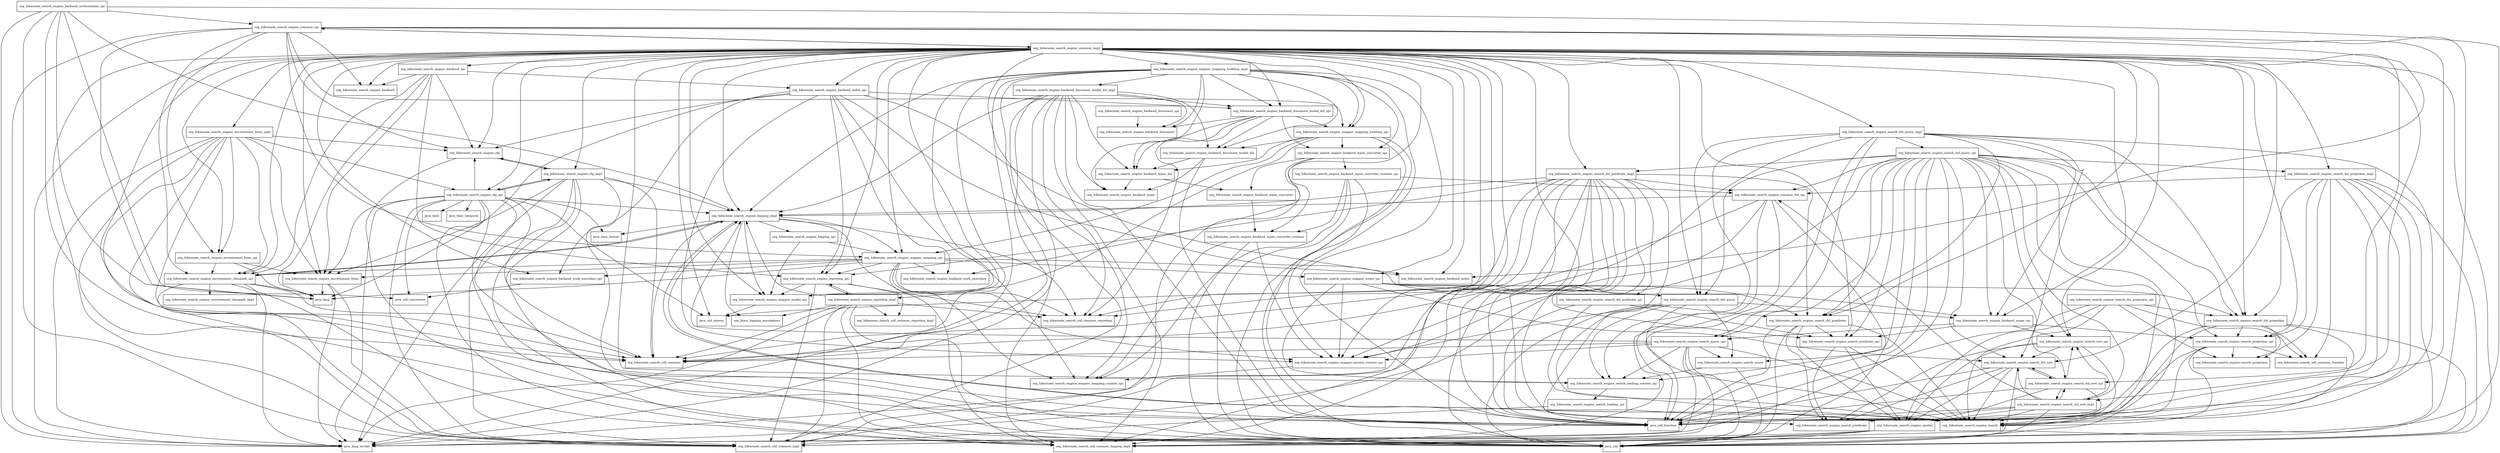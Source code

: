 digraph hibernate_search_engine_6_0_0_Alpha7_package_dependencies {
  node [shape = box, fontsize=10.0];
  org_hibernate_search_engine_backend_document_model_dsl -> java_util_function;
  org_hibernate_search_engine_backend_document_model_dsl -> org_hibernate_search_engine_backend_types;
  org_hibernate_search_engine_backend_document_model_dsl -> org_hibernate_search_engine_backend_types_dsl;
  org_hibernate_search_engine_backend_document_model_dsl_impl -> java_lang_invoke;
  org_hibernate_search_engine_backend_document_model_dsl_impl -> java_util_function;
  org_hibernate_search_engine_backend_document_model_dsl_impl -> org_hibernate_search_engine_backend_document;
  org_hibernate_search_engine_backend_document_model_dsl_impl -> org_hibernate_search_engine_backend_document_model_dsl;
  org_hibernate_search_engine_backend_document_model_dsl_impl -> org_hibernate_search_engine_backend_document_model_dsl_spi;
  org_hibernate_search_engine_backend_document_model_dsl_impl -> org_hibernate_search_engine_backend_types;
  org_hibernate_search_engine_backend_document_model_dsl_impl -> org_hibernate_search_engine_backend_types_dsl;
  org_hibernate_search_engine_backend_document_model_dsl_impl -> org_hibernate_search_engine_logging_impl;
  org_hibernate_search_engine_backend_document_model_dsl_impl -> org_hibernate_search_util_common;
  org_hibernate_search_engine_backend_document_model_dsl_impl -> org_hibernate_search_util_common_impl;
  org_hibernate_search_engine_backend_document_model_dsl_impl -> org_hibernate_search_util_common_logging_impl;
  org_hibernate_search_engine_backend_document_model_dsl_impl -> org_hibernate_search_util_common_reporting;
  org_hibernate_search_engine_backend_document_model_dsl_spi -> org_hibernate_search_engine_backend_document;
  org_hibernate_search_engine_backend_document_model_dsl_spi -> org_hibernate_search_engine_backend_document_model_dsl;
  org_hibernate_search_engine_backend_document_model_dsl_spi -> org_hibernate_search_engine_backend_types;
  org_hibernate_search_engine_backend_document_model_dsl_spi -> org_hibernate_search_engine_backend_types_converter_spi;
  org_hibernate_search_engine_backend_document_model_dsl_spi -> org_hibernate_search_engine_backend_types_dsl;
  org_hibernate_search_engine_backend_document_model_dsl_spi -> org_hibernate_search_engine_mapper_mapping_building_spi;
  org_hibernate_search_engine_backend_document_model_dsl_spi -> org_hibernate_search_util_common_reporting;
  org_hibernate_search_engine_backend_document_spi -> org_hibernate_search_engine_backend_document;
  org_hibernate_search_engine_backend_index_spi -> java_lang;
  org_hibernate_search_engine_backend_index_spi -> org_hibernate_search_engine_backend_document_model_dsl_spi;
  org_hibernate_search_engine_backend_index_spi -> org_hibernate_search_engine_backend_index;
  org_hibernate_search_engine_backend_index_spi -> org_hibernate_search_engine_backend_scope_spi;
  org_hibernate_search_engine_backend_index_spi -> org_hibernate_search_engine_backend_work_execution;
  org_hibernate_search_engine_backend_index_spi -> org_hibernate_search_engine_backend_work_execution_spi;
  org_hibernate_search_engine_backend_index_spi -> org_hibernate_search_engine_cfg;
  org_hibernate_search_engine_backend_index_spi -> org_hibernate_search_engine_mapper_mapping_context_spi;
  org_hibernate_search_engine_backend_index_spi -> org_hibernate_search_engine_mapper_session_context_spi;
  org_hibernate_search_engine_backend_index_spi -> org_hibernate_search_engine_reporting_spi;
  org_hibernate_search_engine_backend_orchestration_spi -> java_lang;
  org_hibernate_search_engine_backend_orchestration_spi -> java_lang_invoke;
  org_hibernate_search_engine_backend_orchestration_spi -> java_util_concurrent;
  org_hibernate_search_engine_backend_orchestration_spi -> org_hibernate_search_engine_common_spi;
  org_hibernate_search_engine_backend_orchestration_spi -> org_hibernate_search_engine_logging_impl;
  org_hibernate_search_engine_backend_orchestration_spi -> org_hibernate_search_util_common;
  org_hibernate_search_engine_backend_orchestration_spi -> org_hibernate_search_util_common_impl;
  org_hibernate_search_engine_backend_orchestration_spi -> org_hibernate_search_util_common_logging_impl;
  org_hibernate_search_engine_backend_scope_spi -> org_hibernate_search_engine_search_predicate_spi;
  org_hibernate_search_engine_backend_scope_spi -> org_hibernate_search_engine_search_projection_spi;
  org_hibernate_search_engine_backend_scope_spi -> org_hibernate_search_engine_search_query_spi;
  org_hibernate_search_engine_backend_scope_spi -> org_hibernate_search_engine_search_sort_spi;
  org_hibernate_search_engine_backend_spi -> java_lang;
  org_hibernate_search_engine_backend_spi -> org_hibernate_search_engine_backend;
  org_hibernate_search_engine_backend_spi -> org_hibernate_search_engine_backend_index_spi;
  org_hibernate_search_engine_backend_spi -> org_hibernate_search_engine_cfg;
  org_hibernate_search_engine_backend_spi -> org_hibernate_search_engine_environment_bean;
  org_hibernate_search_engine_backend_spi -> org_hibernate_search_engine_environment_classpath_spi;
  org_hibernate_search_engine_backend_spi -> org_hibernate_search_engine_reporting_spi;
  org_hibernate_search_engine_backend_types_converter -> org_hibernate_search_engine_backend_types_converter_runtime;
  org_hibernate_search_engine_backend_types_converter_runtime -> java_util;
  org_hibernate_search_engine_backend_types_converter_runtime -> org_hibernate_search_engine_mapper_mapping_context_spi;
  org_hibernate_search_engine_backend_types_converter_runtime -> org_hibernate_search_engine_mapper_session_context_spi;
  org_hibernate_search_engine_backend_types_converter_runtime_spi -> java_util;
  org_hibernate_search_engine_backend_types_converter_runtime_spi -> org_hibernate_search_engine_backend_types_converter_runtime;
  org_hibernate_search_engine_backend_types_converter_runtime_spi -> org_hibernate_search_engine_common_dsl_spi;
  org_hibernate_search_engine_backend_types_converter_runtime_spi -> org_hibernate_search_engine_mapper_mapping_context_spi;
  org_hibernate_search_engine_backend_types_converter_runtime_spi -> org_hibernate_search_engine_mapper_session_context_spi;
  org_hibernate_search_engine_backend_types_converter_spi -> org_hibernate_search_engine_backend_types_converter;
  org_hibernate_search_engine_backend_types_converter_spi -> org_hibernate_search_engine_backend_types_converter_runtime;
  org_hibernate_search_engine_backend_types_converter_spi -> org_hibernate_search_engine_backend_types_converter_runtime_spi;
  org_hibernate_search_engine_backend_types_converter_spi -> org_hibernate_search_util_common_impl;
  org_hibernate_search_engine_backend_types_dsl -> org_hibernate_search_engine_backend_types;
  org_hibernate_search_engine_backend_types_dsl -> org_hibernate_search_engine_backend_types_converter;
  org_hibernate_search_engine_backend_work_execution_spi -> java_util_concurrent;
  org_hibernate_search_engine_cfg -> java_util;
  org_hibernate_search_engine_cfg -> org_hibernate_search_engine_cfg_impl;
  org_hibernate_search_engine_cfg_impl -> java_lang_invoke;
  org_hibernate_search_engine_cfg_impl -> java_util;
  org_hibernate_search_engine_cfg_impl -> java_util_function;
  org_hibernate_search_engine_cfg_impl -> org_hibernate_search_engine_cfg;
  org_hibernate_search_engine_cfg_impl -> org_hibernate_search_engine_cfg_spi;
  org_hibernate_search_engine_cfg_impl -> org_hibernate_search_engine_environment_bean;
  org_hibernate_search_engine_cfg_impl -> org_hibernate_search_engine_logging_impl;
  org_hibernate_search_engine_cfg_impl -> org_hibernate_search_util_common;
  org_hibernate_search_engine_cfg_impl -> org_hibernate_search_util_common_impl;
  org_hibernate_search_engine_cfg_impl -> org_hibernate_search_util_common_logging_impl;
  org_hibernate_search_engine_cfg_spi -> java_lang_invoke;
  org_hibernate_search_engine_cfg_spi -> java_time;
  org_hibernate_search_engine_cfg_spi -> java_time_format;
  org_hibernate_search_engine_cfg_spi -> java_time_temporal;
  org_hibernate_search_engine_cfg_spi -> java_util;
  org_hibernate_search_engine_cfg_spi -> java_util_concurrent;
  org_hibernate_search_engine_cfg_spi -> java_util_function;
  org_hibernate_search_engine_cfg_spi -> java_util_stream;
  org_hibernate_search_engine_cfg_spi -> org_hibernate_search_engine_cfg;
  org_hibernate_search_engine_cfg_spi -> org_hibernate_search_engine_cfg_impl;
  org_hibernate_search_engine_cfg_spi -> org_hibernate_search_engine_environment_bean;
  org_hibernate_search_engine_cfg_spi -> org_hibernate_search_engine_logging_impl;
  org_hibernate_search_engine_cfg_spi -> org_hibernate_search_util_common;
  org_hibernate_search_engine_cfg_spi -> org_hibernate_search_util_common_impl;
  org_hibernate_search_engine_cfg_spi -> org_hibernate_search_util_common_logging_impl;
  org_hibernate_search_engine_common_dsl_spi -> java_lang_invoke;
  org_hibernate_search_engine_common_dsl_spi -> java_util;
  org_hibernate_search_engine_common_dsl_spi -> java_util_function;
  org_hibernate_search_engine_common_dsl_spi -> org_hibernate_search_engine_logging_impl;
  org_hibernate_search_engine_common_dsl_spi -> org_hibernate_search_util_common;
  org_hibernate_search_engine_common_dsl_spi -> org_hibernate_search_util_common_logging_impl;
  org_hibernate_search_engine_common_impl -> java_lang_invoke;
  org_hibernate_search_engine_common_impl -> java_util;
  org_hibernate_search_engine_common_impl -> java_util_function;
  org_hibernate_search_engine_common_impl -> java_util_stream;
  org_hibernate_search_engine_common_impl -> org_hibernate_search_engine_backend;
  org_hibernate_search_engine_common_impl -> org_hibernate_search_engine_backend_document_model_dsl_spi;
  org_hibernate_search_engine_common_impl -> org_hibernate_search_engine_backend_index;
  org_hibernate_search_engine_common_impl -> org_hibernate_search_engine_backend_index_spi;
  org_hibernate_search_engine_common_impl -> org_hibernate_search_engine_backend_scope_spi;
  org_hibernate_search_engine_common_impl -> org_hibernate_search_engine_backend_spi;
  org_hibernate_search_engine_common_impl -> org_hibernate_search_engine_backend_work_execution;
  org_hibernate_search_engine_common_impl -> org_hibernate_search_engine_backend_work_execution_spi;
  org_hibernate_search_engine_common_impl -> org_hibernate_search_engine_cfg;
  org_hibernate_search_engine_common_impl -> org_hibernate_search_engine_cfg_impl;
  org_hibernate_search_engine_common_impl -> org_hibernate_search_engine_cfg_spi;
  org_hibernate_search_engine_common_impl -> org_hibernate_search_engine_common_spi;
  org_hibernate_search_engine_common_impl -> org_hibernate_search_engine_environment_bean;
  org_hibernate_search_engine_common_impl -> org_hibernate_search_engine_environment_bean_impl;
  org_hibernate_search_engine_common_impl -> org_hibernate_search_engine_environment_bean_spi;
  org_hibernate_search_engine_common_impl -> org_hibernate_search_engine_environment_classpath_spi;
  org_hibernate_search_engine_common_impl -> org_hibernate_search_engine_logging_impl;
  org_hibernate_search_engine_common_impl -> org_hibernate_search_engine_mapper_mapping_building_impl;
  org_hibernate_search_engine_common_impl -> org_hibernate_search_engine_mapper_mapping_building_spi;
  org_hibernate_search_engine_common_impl -> org_hibernate_search_engine_mapper_mapping_context_spi;
  org_hibernate_search_engine_common_impl -> org_hibernate_search_engine_mapper_mapping_spi;
  org_hibernate_search_engine_common_impl -> org_hibernate_search_engine_mapper_model_spi;
  org_hibernate_search_engine_common_impl -> org_hibernate_search_engine_mapper_scope_spi;
  org_hibernate_search_engine_common_impl -> org_hibernate_search_engine_mapper_session_context_spi;
  org_hibernate_search_engine_common_impl -> org_hibernate_search_engine_reporting_impl;
  org_hibernate_search_engine_common_impl -> org_hibernate_search_engine_reporting_spi;
  org_hibernate_search_engine_common_impl -> org_hibernate_search_engine_search_dsl_predicate;
  org_hibernate_search_engine_common_impl -> org_hibernate_search_engine_search_dsl_predicate_impl;
  org_hibernate_search_engine_common_impl -> org_hibernate_search_engine_search_dsl_projection;
  org_hibernate_search_engine_common_impl -> org_hibernate_search_engine_search_dsl_projection_impl;
  org_hibernate_search_engine_common_impl -> org_hibernate_search_engine_search_dsl_query;
  org_hibernate_search_engine_common_impl -> org_hibernate_search_engine_search_dsl_query_impl;
  org_hibernate_search_engine_common_impl -> org_hibernate_search_engine_search_dsl_sort;
  org_hibernate_search_engine_common_impl -> org_hibernate_search_engine_search_dsl_sort_impl;
  org_hibernate_search_engine_common_impl -> org_hibernate_search_engine_search_dsl_sort_spi;
  org_hibernate_search_engine_common_impl -> org_hibernate_search_engine_search_loading_context_spi;
  org_hibernate_search_engine_common_impl -> org_hibernate_search_engine_search_predicate_spi;
  org_hibernate_search_engine_common_impl -> org_hibernate_search_engine_search_projection_spi;
  org_hibernate_search_engine_common_impl -> org_hibernate_search_engine_search_sort_spi;
  org_hibernate_search_engine_common_impl -> org_hibernate_search_util_common;
  org_hibernate_search_engine_common_impl -> org_hibernate_search_util_common_impl;
  org_hibernate_search_engine_common_impl -> org_hibernate_search_util_common_logging_impl;
  org_hibernate_search_engine_common_impl -> org_hibernate_search_util_common_reporting;
  org_hibernate_search_engine_common_spi -> java_lang;
  org_hibernate_search_engine_common_spi -> java_lang_invoke;
  org_hibernate_search_engine_common_spi -> java_util_function;
  org_hibernate_search_engine_common_spi -> org_hibernate_search_engine_backend;
  org_hibernate_search_engine_common_spi -> org_hibernate_search_engine_backend_index;
  org_hibernate_search_engine_common_spi -> org_hibernate_search_engine_cfg;
  org_hibernate_search_engine_common_spi -> org_hibernate_search_engine_common_impl;
  org_hibernate_search_engine_common_spi -> org_hibernate_search_engine_environment_bean_spi;
  org_hibernate_search_engine_common_spi -> org_hibernate_search_engine_environment_classpath_spi;
  org_hibernate_search_engine_common_spi -> org_hibernate_search_engine_mapper_mapping_building_spi;
  org_hibernate_search_engine_common_spi -> org_hibernate_search_engine_mapper_mapping_spi;
  org_hibernate_search_engine_common_spi -> org_hibernate_search_util_common_logging_impl;
  org_hibernate_search_engine_environment_bean -> java_lang;
  org_hibernate_search_engine_environment_bean -> java_lang_invoke;
  org_hibernate_search_engine_environment_bean -> org_hibernate_search_util_common_impl;
  org_hibernate_search_engine_environment_bean_impl -> java_lang_invoke;
  org_hibernate_search_engine_environment_bean_impl -> java_util;
  org_hibernate_search_engine_environment_bean_impl -> java_util_function;
  org_hibernate_search_engine_environment_bean_impl -> org_hibernate_search_engine_cfg;
  org_hibernate_search_engine_environment_bean_impl -> org_hibernate_search_engine_cfg_spi;
  org_hibernate_search_engine_environment_bean_impl -> org_hibernate_search_engine_environment_bean;
  org_hibernate_search_engine_environment_bean_impl -> org_hibernate_search_engine_environment_bean_spi;
  org_hibernate_search_engine_environment_bean_impl -> org_hibernate_search_engine_environment_classpath_spi;
  org_hibernate_search_engine_environment_bean_impl -> org_hibernate_search_util_common;
  org_hibernate_search_engine_environment_bean_impl -> org_hibernate_search_util_common_impl;
  org_hibernate_search_engine_environment_bean_spi -> java_lang;
  org_hibernate_search_engine_environment_bean_spi -> org_hibernate_search_engine_environment_bean;
  org_hibernate_search_engine_environment_bean_spi -> org_hibernate_search_engine_environment_classpath_spi;
  org_hibernate_search_engine_environment_classpath_spi -> java_lang;
  org_hibernate_search_engine_environment_classpath_spi -> java_lang_invoke;
  org_hibernate_search_engine_environment_classpath_spi -> org_hibernate_search_engine_environment_classpath_impl;
  org_hibernate_search_engine_environment_classpath_spi -> org_hibernate_search_engine_logging_impl;
  org_hibernate_search_engine_environment_classpath_spi -> org_hibernate_search_util_common;
  org_hibernate_search_engine_environment_classpath_spi -> org_hibernate_search_util_common_impl;
  org_hibernate_search_engine_environment_classpath_spi -> org_hibernate_search_util_common_logging_impl;
  org_hibernate_search_engine_logging_impl -> java_time_format;
  org_hibernate_search_engine_logging_impl -> org_hibernate_search_engine_environment_classpath_spi;
  org_hibernate_search_engine_logging_impl -> org_hibernate_search_engine_logging_spi;
  org_hibernate_search_engine_logging_impl -> org_hibernate_search_engine_mapper_mapping_spi;
  org_hibernate_search_engine_logging_impl -> org_hibernate_search_engine_mapper_model_spi;
  org_hibernate_search_engine_logging_impl -> org_hibernate_search_engine_spatial;
  org_hibernate_search_engine_logging_impl -> org_hibernate_search_util_common;
  org_hibernate_search_engine_logging_impl -> org_hibernate_search_util_common_logging_impl;
  org_hibernate_search_engine_logging_impl -> org_hibernate_search_util_common_reporting;
  org_hibernate_search_engine_logging_impl -> org_jboss_logging_annotations;
  org_hibernate_search_engine_logging_spi -> org_hibernate_search_engine_mapper_mapping_spi;
  org_hibernate_search_engine_logging_spi -> org_hibernate_search_engine_mapper_model_spi;
  org_hibernate_search_engine_mapper_mapping_building_impl -> java_lang_invoke;
  org_hibernate_search_engine_mapper_mapping_building_impl -> java_util;
  org_hibernate_search_engine_mapper_mapping_building_impl -> java_util_function;
  org_hibernate_search_engine_mapper_mapping_building_impl -> org_hibernate_search_engine_backend_document;
  org_hibernate_search_engine_mapper_mapping_building_impl -> org_hibernate_search_engine_backend_document_model_dsl;
  org_hibernate_search_engine_mapper_mapping_building_impl -> org_hibernate_search_engine_backend_document_model_dsl_impl;
  org_hibernate_search_engine_mapper_mapping_building_impl -> org_hibernate_search_engine_backend_document_model_dsl_spi;
  org_hibernate_search_engine_mapper_mapping_building_impl -> org_hibernate_search_engine_backend_types_converter_spi;
  org_hibernate_search_engine_mapper_mapping_building_impl -> org_hibernate_search_engine_backend_types_dsl;
  org_hibernate_search_engine_mapper_mapping_building_impl -> org_hibernate_search_engine_logging_impl;
  org_hibernate_search_engine_mapper_mapping_building_impl -> org_hibernate_search_engine_mapper_mapping_building_spi;
  org_hibernate_search_engine_mapper_mapping_building_impl -> org_hibernate_search_engine_mapper_model_spi;
  org_hibernate_search_engine_mapper_mapping_building_impl -> org_hibernate_search_util_common;
  org_hibernate_search_engine_mapper_mapping_building_impl -> org_hibernate_search_util_common_logging_impl;
  org_hibernate_search_engine_mapper_mapping_building_spi -> java_util;
  org_hibernate_search_engine_mapper_mapping_building_spi -> java_util_function;
  org_hibernate_search_engine_mapper_mapping_building_spi -> org_hibernate_search_engine_backend_document_model_dsl;
  org_hibernate_search_engine_mapper_mapping_building_spi -> org_hibernate_search_engine_backend_types_converter_spi;
  org_hibernate_search_engine_mapper_mapping_building_spi -> org_hibernate_search_engine_backend_types_dsl;
  org_hibernate_search_engine_mapper_mapping_building_spi -> org_hibernate_search_engine_mapper_mapping_spi;
  org_hibernate_search_engine_mapper_mapping_building_spi -> org_hibernate_search_engine_mapper_model_spi;
  org_hibernate_search_engine_mapper_mapping_spi -> java_lang;
  org_hibernate_search_engine_mapper_mapping_spi -> org_hibernate_search_engine_backend_index;
  org_hibernate_search_engine_mapper_mapping_spi -> org_hibernate_search_engine_backend_work_execution;
  org_hibernate_search_engine_mapper_mapping_spi -> org_hibernate_search_engine_backend_work_execution_spi;
  org_hibernate_search_engine_mapper_mapping_spi -> org_hibernate_search_engine_environment_bean;
  org_hibernate_search_engine_mapper_mapping_spi -> org_hibernate_search_engine_environment_classpath_spi;
  org_hibernate_search_engine_mapper_mapping_spi -> org_hibernate_search_engine_mapper_mapping_context_spi;
  org_hibernate_search_engine_mapper_mapping_spi -> org_hibernate_search_engine_mapper_scope_spi;
  org_hibernate_search_engine_mapper_mapping_spi -> org_hibernate_search_engine_mapper_session_context_spi;
  org_hibernate_search_engine_mapper_mapping_spi -> org_hibernate_search_engine_reporting_spi;
  org_hibernate_search_engine_mapper_mapping_spi -> org_hibernate_search_util_common_reporting;
  org_hibernate_search_engine_mapper_model_spi -> java_util_stream;
  org_hibernate_search_engine_mapper_scope_spi -> org_hibernate_search_engine_mapper_session_context_spi;
  org_hibernate_search_engine_mapper_scope_spi -> org_hibernate_search_engine_search_dsl_predicate;
  org_hibernate_search_engine_mapper_scope_spi -> org_hibernate_search_engine_search_dsl_projection;
  org_hibernate_search_engine_mapper_scope_spi -> org_hibernate_search_engine_search_dsl_query;
  org_hibernate_search_engine_mapper_scope_spi -> org_hibernate_search_engine_search_dsl_sort;
  org_hibernate_search_engine_mapper_scope_spi -> org_hibernate_search_engine_search_loading_context_spi;
  org_hibernate_search_engine_mapper_session_context_spi -> org_hibernate_search_engine_mapper_mapping_context_spi;
  org_hibernate_search_engine_reporting_impl -> java_lang_invoke;
  org_hibernate_search_engine_reporting_impl -> java_util;
  org_hibernate_search_engine_reporting_impl -> org_hibernate_search_engine_logging_impl;
  org_hibernate_search_engine_reporting_impl -> org_hibernate_search_engine_reporting_spi;
  org_hibernate_search_engine_reporting_impl -> org_hibernate_search_util_common;
  org_hibernate_search_engine_reporting_impl -> org_hibernate_search_util_common_impl;
  org_hibernate_search_engine_reporting_impl -> org_hibernate_search_util_common_logging_impl;
  org_hibernate_search_engine_reporting_impl -> org_hibernate_search_util_common_reporting;
  org_hibernate_search_engine_reporting_impl -> org_hibernate_search_util_common_reporting_impl;
  org_hibernate_search_engine_reporting_impl -> org_jboss_logging_annotations;
  org_hibernate_search_engine_reporting_spi -> org_hibernate_search_engine_mapper_model_spi;
  org_hibernate_search_engine_reporting_spi -> org_hibernate_search_engine_reporting_impl;
  org_hibernate_search_engine_reporting_spi -> org_hibernate_search_util_common_impl;
  org_hibernate_search_engine_reporting_spi -> org_hibernate_search_util_common_reporting;
  org_hibernate_search_engine_reporting_spi -> org_hibernate_search_util_common_reporting_impl;
  org_hibernate_search_engine_search_dsl_predicate -> java_util;
  org_hibernate_search_engine_search_dsl_predicate -> java_util_function;
  org_hibernate_search_engine_search_dsl_predicate -> org_hibernate_search_engine_search;
  org_hibernate_search_engine_search_dsl_predicate -> org_hibernate_search_engine_search_predicate;
  org_hibernate_search_engine_search_dsl_predicate -> org_hibernate_search_engine_search_predicate_spi;
  org_hibernate_search_engine_search_dsl_predicate -> org_hibernate_search_engine_spatial;
  org_hibernate_search_engine_search_dsl_predicate_impl -> java_lang_invoke;
  org_hibernate_search_engine_search_dsl_predicate_impl -> java_util;
  org_hibernate_search_engine_search_dsl_predicate_impl -> java_util_function;
  org_hibernate_search_engine_search_dsl_predicate_impl -> java_util_stream;
  org_hibernate_search_engine_search_dsl_predicate_impl -> org_hibernate_search_engine_common_dsl_spi;
  org_hibernate_search_engine_search_dsl_predicate_impl -> org_hibernate_search_engine_logging_impl;
  org_hibernate_search_engine_search_dsl_predicate_impl -> org_hibernate_search_engine_reporting_spi;
  org_hibernate_search_engine_search_dsl_predicate_impl -> org_hibernate_search_engine_search;
  org_hibernate_search_engine_search_dsl_predicate_impl -> org_hibernate_search_engine_search_dsl_predicate;
  org_hibernate_search_engine_search_dsl_predicate_impl -> org_hibernate_search_engine_search_dsl_predicate_spi;
  org_hibernate_search_engine_search_dsl_predicate_impl -> org_hibernate_search_engine_search_predicate;
  org_hibernate_search_engine_search_dsl_predicate_impl -> org_hibernate_search_engine_search_predicate_spi;
  org_hibernate_search_engine_search_dsl_predicate_impl -> org_hibernate_search_engine_spatial;
  org_hibernate_search_engine_search_dsl_predicate_impl -> org_hibernate_search_util_common;
  org_hibernate_search_engine_search_dsl_predicate_impl -> org_hibernate_search_util_common_impl;
  org_hibernate_search_engine_search_dsl_predicate_impl -> org_hibernate_search_util_common_logging_impl;
  org_hibernate_search_engine_search_dsl_predicate_impl -> org_hibernate_search_util_common_reporting;
  org_hibernate_search_engine_search_dsl_predicate_spi -> java_util_function;
  org_hibernate_search_engine_search_dsl_predicate_spi -> org_hibernate_search_engine_search;
  org_hibernate_search_engine_search_dsl_predicate_spi -> org_hibernate_search_engine_search_dsl_predicate;
  org_hibernate_search_engine_search_dsl_predicate_spi -> org_hibernate_search_engine_search_predicate_spi;
  org_hibernate_search_engine_search_dsl_projection -> java_util;
  org_hibernate_search_engine_search_dsl_projection -> java_util_function;
  org_hibernate_search_engine_search_dsl_projection -> org_hibernate_search_engine_search;
  org_hibernate_search_engine_search_dsl_projection -> org_hibernate_search_engine_search_projection;
  org_hibernate_search_engine_search_dsl_projection -> org_hibernate_search_engine_search_projection_spi;
  org_hibernate_search_engine_search_dsl_projection -> org_hibernate_search_engine_spatial;
  org_hibernate_search_engine_search_dsl_projection -> org_hibernate_search_util_common_function;
  org_hibernate_search_engine_search_dsl_projection_impl -> java_util;
  org_hibernate_search_engine_search_dsl_projection_impl -> java_util_function;
  org_hibernate_search_engine_search_dsl_projection_impl -> org_hibernate_search_engine_common_dsl_spi;
  org_hibernate_search_engine_search_dsl_projection_impl -> org_hibernate_search_engine_search;
  org_hibernate_search_engine_search_dsl_projection_impl -> org_hibernate_search_engine_search_dsl_projection;
  org_hibernate_search_engine_search_dsl_projection_impl -> org_hibernate_search_engine_search_projection;
  org_hibernate_search_engine_search_dsl_projection_impl -> org_hibernate_search_engine_search_projection_spi;
  org_hibernate_search_engine_search_dsl_projection_impl -> org_hibernate_search_engine_spatial;
  org_hibernate_search_engine_search_dsl_projection_impl -> org_hibernate_search_util_common_function;
  org_hibernate_search_engine_search_dsl_projection_impl -> org_hibernate_search_util_common_impl;
  org_hibernate_search_engine_search_dsl_projection_spi -> java_util_function;
  org_hibernate_search_engine_search_dsl_projection_spi -> org_hibernate_search_engine_search;
  org_hibernate_search_engine_search_dsl_projection_spi -> org_hibernate_search_engine_search_dsl_projection;
  org_hibernate_search_engine_search_dsl_projection_spi -> org_hibernate_search_engine_search_projection;
  org_hibernate_search_engine_search_dsl_projection_spi -> org_hibernate_search_engine_spatial;
  org_hibernate_search_engine_search_dsl_projection_spi -> org_hibernate_search_util_common_function;
  org_hibernate_search_engine_search_dsl_query -> java_util;
  org_hibernate_search_engine_search_dsl_query -> java_util_function;
  org_hibernate_search_engine_search_dsl_query -> org_hibernate_search_engine_backend_scope_spi;
  org_hibernate_search_engine_search_dsl_query -> org_hibernate_search_engine_mapper_session_context_spi;
  org_hibernate_search_engine_search_dsl_query -> org_hibernate_search_engine_search;
  org_hibernate_search_engine_search_dsl_query -> org_hibernate_search_engine_search_loading_context_spi;
  org_hibernate_search_engine_search_dsl_query -> org_hibernate_search_engine_search_query;
  org_hibernate_search_engine_search_dsl_query_impl -> java_util_function;
  org_hibernate_search_engine_search_dsl_query_impl -> org_hibernate_search_engine_backend_scope_spi;
  org_hibernate_search_engine_search_dsl_query_impl -> org_hibernate_search_engine_mapper_session_context_spi;
  org_hibernate_search_engine_search_dsl_query_impl -> org_hibernate_search_engine_search;
  org_hibernate_search_engine_search_dsl_query_impl -> org_hibernate_search_engine_search_dsl_predicate;
  org_hibernate_search_engine_search_dsl_query_impl -> org_hibernate_search_engine_search_dsl_projection;
  org_hibernate_search_engine_search_dsl_query_impl -> org_hibernate_search_engine_search_dsl_query;
  org_hibernate_search_engine_search_dsl_query_impl -> org_hibernate_search_engine_search_dsl_query_spi;
  org_hibernate_search_engine_search_dsl_query_impl -> org_hibernate_search_engine_search_dsl_sort;
  org_hibernate_search_engine_search_dsl_query_impl -> org_hibernate_search_engine_search_loading_context_spi;
  org_hibernate_search_engine_search_dsl_query_impl -> org_hibernate_search_engine_search_query_spi;
  org_hibernate_search_engine_search_dsl_query_spi -> java_lang_invoke;
  org_hibernate_search_engine_search_dsl_query_spi -> java_util;
  org_hibernate_search_engine_search_dsl_query_spi -> java_util_function;
  org_hibernate_search_engine_search_dsl_query_spi -> org_hibernate_search_engine_backend_scope_spi;
  org_hibernate_search_engine_search_dsl_query_spi -> org_hibernate_search_engine_common_dsl_spi;
  org_hibernate_search_engine_search_dsl_query_spi -> org_hibernate_search_engine_mapper_session_context_spi;
  org_hibernate_search_engine_search_dsl_query_spi -> org_hibernate_search_engine_search;
  org_hibernate_search_engine_search_dsl_query_spi -> org_hibernate_search_engine_search_dsl_predicate;
  org_hibernate_search_engine_search_dsl_query_spi -> org_hibernate_search_engine_search_dsl_predicate_impl;
  org_hibernate_search_engine_search_dsl_query_spi -> org_hibernate_search_engine_search_dsl_projection;
  org_hibernate_search_engine_search_dsl_query_spi -> org_hibernate_search_engine_search_dsl_projection_impl;
  org_hibernate_search_engine_search_dsl_query_spi -> org_hibernate_search_engine_search_dsl_query;
  org_hibernate_search_engine_search_dsl_query_spi -> org_hibernate_search_engine_search_dsl_sort;
  org_hibernate_search_engine_search_dsl_query_spi -> org_hibernate_search_engine_search_dsl_sort_impl;
  org_hibernate_search_engine_search_dsl_query_spi -> org_hibernate_search_engine_search_dsl_sort_spi;
  org_hibernate_search_engine_search_dsl_query_spi -> org_hibernate_search_engine_search_loading_context_spi;
  org_hibernate_search_engine_search_dsl_query_spi -> org_hibernate_search_engine_search_predicate_spi;
  org_hibernate_search_engine_search_dsl_query_spi -> org_hibernate_search_engine_search_projection_spi;
  org_hibernate_search_engine_search_dsl_query_spi -> org_hibernate_search_engine_search_query;
  org_hibernate_search_engine_search_dsl_query_spi -> org_hibernate_search_engine_search_query_spi;
  org_hibernate_search_engine_search_dsl_query_spi -> org_hibernate_search_engine_search_sort_spi;
  org_hibernate_search_engine_search_dsl_sort -> java_util;
  org_hibernate_search_engine_search_dsl_sort -> java_util_function;
  org_hibernate_search_engine_search_dsl_sort -> org_hibernate_search_engine_search;
  org_hibernate_search_engine_search_dsl_sort -> org_hibernate_search_engine_search_dsl_sort_spi;
  org_hibernate_search_engine_search_dsl_sort -> org_hibernate_search_engine_search_predicate;
  org_hibernate_search_engine_search_dsl_sort -> org_hibernate_search_engine_spatial;
  org_hibernate_search_engine_search_dsl_sort_impl -> java_util;
  org_hibernate_search_engine_search_dsl_sort_impl -> java_util_function;
  org_hibernate_search_engine_search_dsl_sort_impl -> org_hibernate_search_engine_common_dsl_spi;
  org_hibernate_search_engine_search_dsl_sort_impl -> org_hibernate_search_engine_search;
  org_hibernate_search_engine_search_dsl_sort_impl -> org_hibernate_search_engine_search_dsl_sort;
  org_hibernate_search_engine_search_dsl_sort_impl -> org_hibernate_search_engine_search_dsl_sort_spi;
  org_hibernate_search_engine_search_dsl_sort_impl -> org_hibernate_search_engine_search_predicate;
  org_hibernate_search_engine_search_dsl_sort_impl -> org_hibernate_search_engine_search_sort_spi;
  org_hibernate_search_engine_search_dsl_sort_impl -> org_hibernate_search_engine_spatial;
  org_hibernate_search_engine_search_dsl_sort_spi -> java_util_function;
  org_hibernate_search_engine_search_dsl_sort_spi -> org_hibernate_search_engine_search;
  org_hibernate_search_engine_search_dsl_sort_spi -> org_hibernate_search_engine_search_dsl_sort;
  org_hibernate_search_engine_search_dsl_sort_spi -> org_hibernate_search_engine_search_dsl_sort_impl;
  org_hibernate_search_engine_search_dsl_sort_spi -> org_hibernate_search_engine_search_sort_spi;
  org_hibernate_search_engine_search_dsl_sort_spi -> org_hibernate_search_engine_spatial;
  org_hibernate_search_engine_search_loading_context_spi -> org_hibernate_search_engine_search_loading_spi;
  org_hibernate_search_engine_search_loading_spi -> org_hibernate_search_engine_search;
  org_hibernate_search_engine_search_loading_spi -> org_hibernate_search_util_common_impl;
  org_hibernate_search_engine_search_predicate_spi -> org_hibernate_search_engine_search;
  org_hibernate_search_engine_search_predicate_spi -> org_hibernate_search_engine_search_predicate;
  org_hibernate_search_engine_search_predicate_spi -> org_hibernate_search_engine_spatial;
  org_hibernate_search_engine_search_projection_spi -> java_util_function;
  org_hibernate_search_engine_search_projection_spi -> org_hibernate_search_engine_search;
  org_hibernate_search_engine_search_projection_spi -> org_hibernate_search_engine_search_projection;
  org_hibernate_search_engine_search_projection_spi -> org_hibernate_search_engine_spatial;
  org_hibernate_search_engine_search_projection_spi -> org_hibernate_search_util_common_function;
  org_hibernate_search_engine_search_query -> java_util;
  org_hibernate_search_engine_search_query -> org_hibernate_search_engine_search_loading_context_spi;
  org_hibernate_search_engine_search_query_spi -> java_lang_invoke;
  org_hibernate_search_engine_search_query_spi -> java_util;
  org_hibernate_search_engine_search_query_spi -> org_hibernate_search_engine_logging_impl;
  org_hibernate_search_engine_search_query_spi -> org_hibernate_search_engine_mapper_session_context_spi;
  org_hibernate_search_engine_search_query_spi -> org_hibernate_search_engine_search;
  org_hibernate_search_engine_search_query_spi -> org_hibernate_search_engine_search_loading_context_spi;
  org_hibernate_search_engine_search_query_spi -> org_hibernate_search_engine_search_query;
  org_hibernate_search_engine_search_query_spi -> org_hibernate_search_util_common;
  org_hibernate_search_engine_search_query_spi -> org_hibernate_search_util_common_logging_impl;
  org_hibernate_search_engine_search_sort_spi -> org_hibernate_search_engine_search;
  org_hibernate_search_engine_search_sort_spi -> org_hibernate_search_engine_search_dsl_sort;
  org_hibernate_search_engine_search_sort_spi -> org_hibernate_search_engine_search_predicate;
  org_hibernate_search_engine_search_sort_spi -> org_hibernate_search_engine_spatial;
  org_hibernate_search_engine_spatial -> java_lang_invoke;
  org_hibernate_search_engine_spatial -> java_util;
  org_hibernate_search_engine_spatial -> org_hibernate_search_engine_logging_impl;
  org_hibernate_search_engine_spatial -> org_hibernate_search_util_common_impl;
  org_hibernate_search_engine_spatial -> org_hibernate_search_util_common_logging_impl;
}
